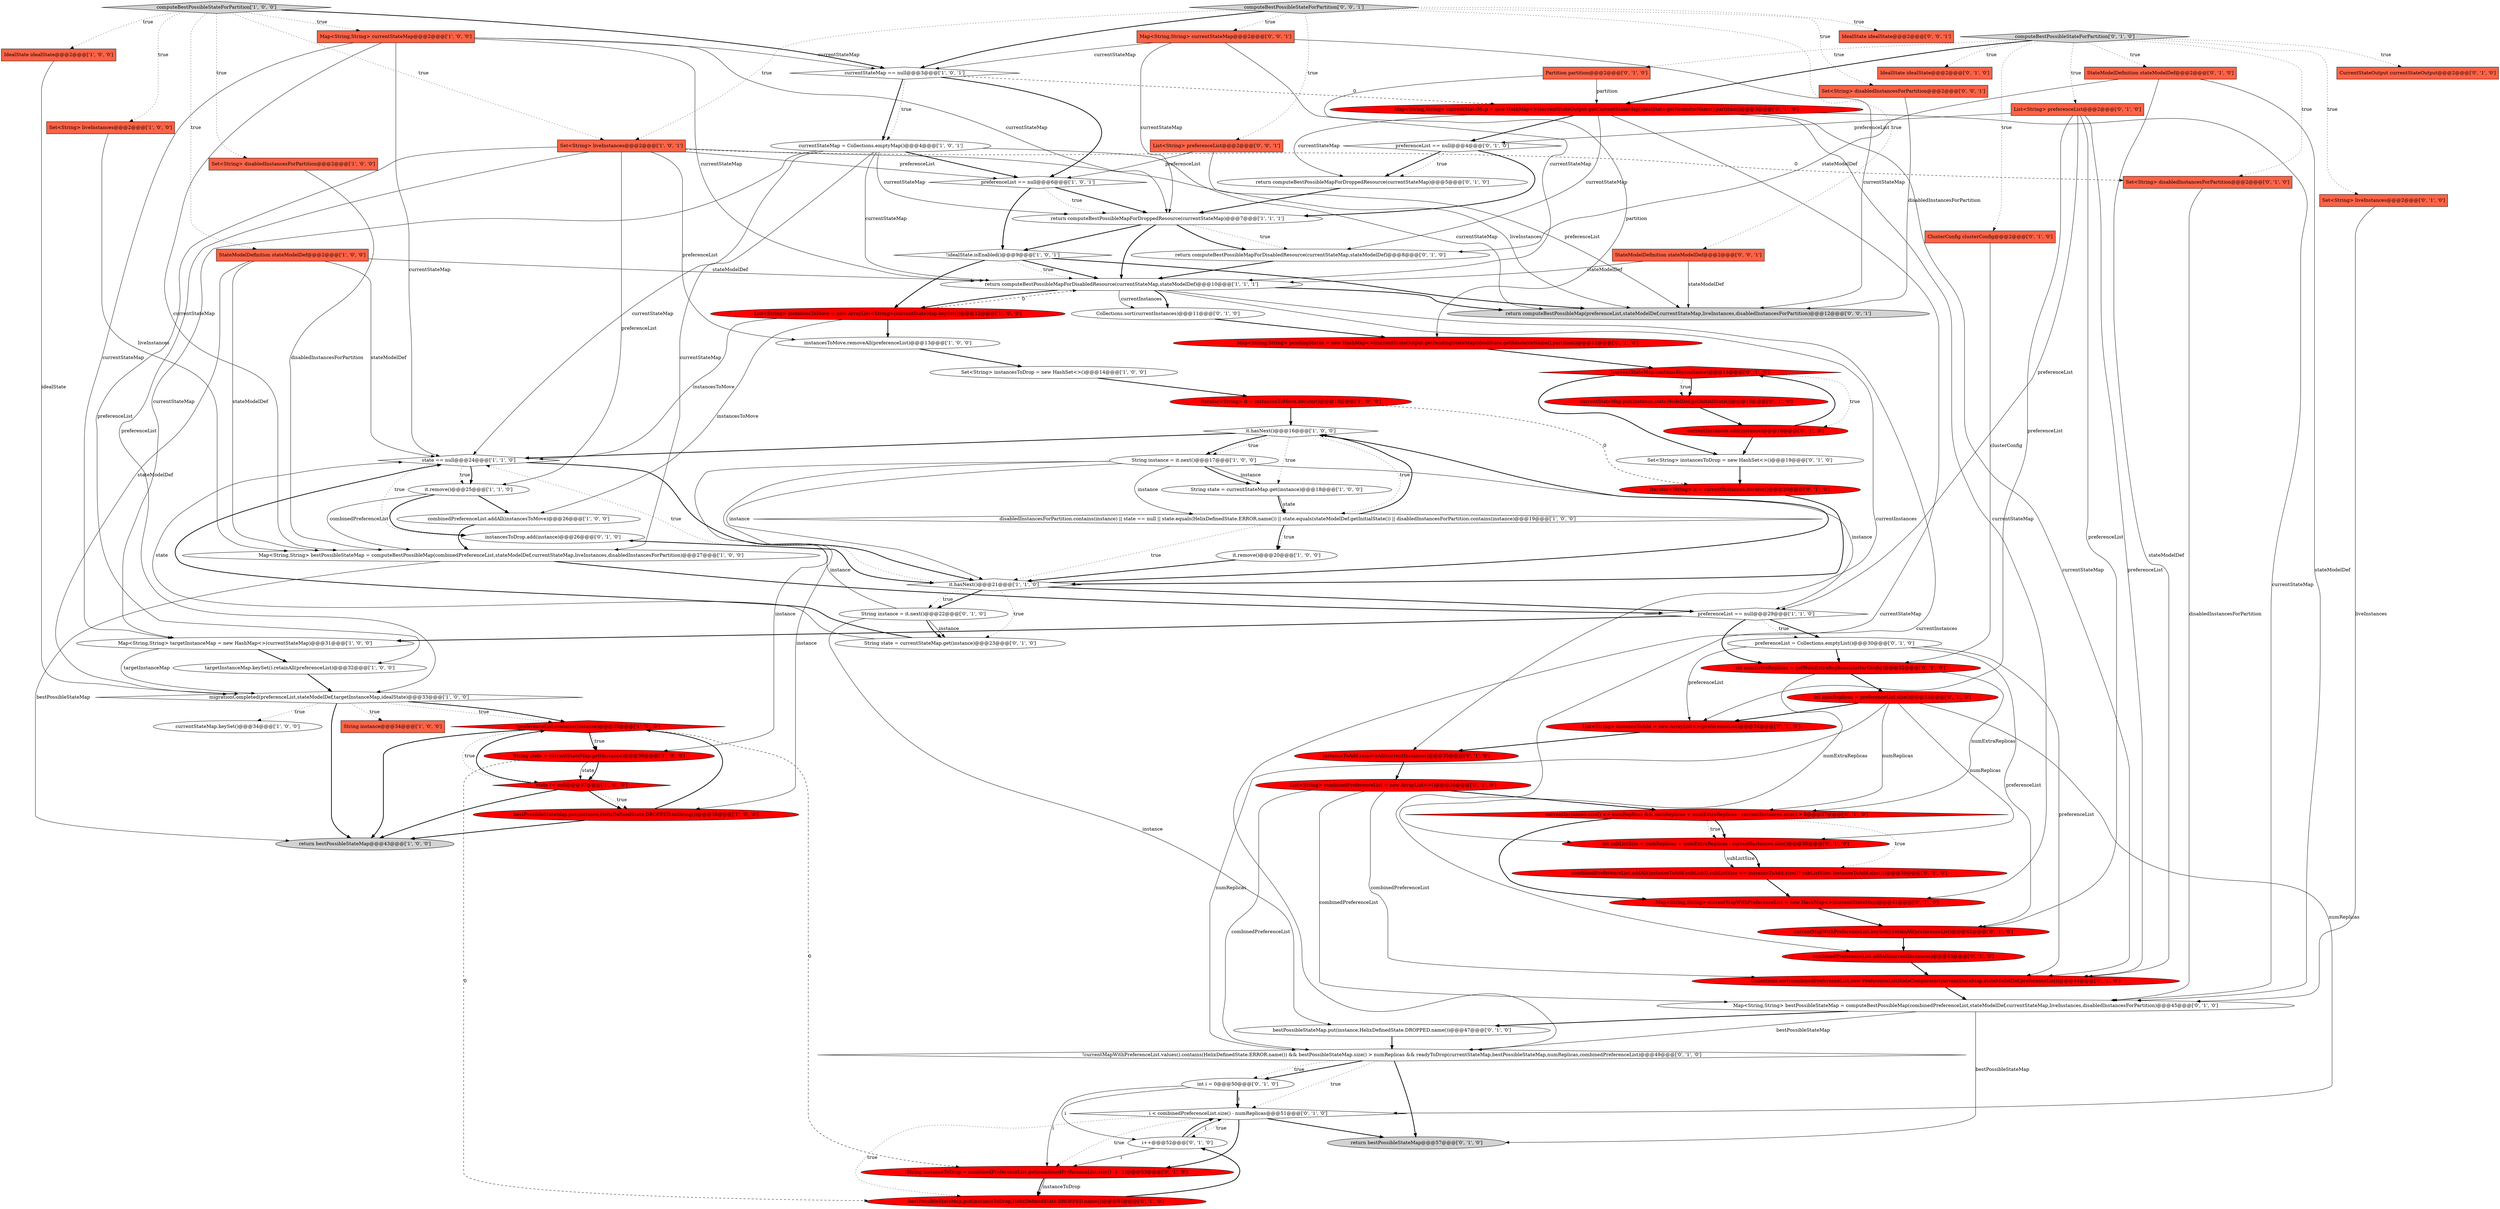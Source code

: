 digraph {
53 [style = filled, label = "StateModelDefinition stateModelDef@@@2@@@['0', '1', '0']", fillcolor = tomato, shape = box image = "AAA0AAABBB2BBB"];
58 [style = filled, label = "currentStateMap.put(instance,stateModelDef.getInitialState())@@@15@@@['0', '1', '0']", fillcolor = red, shape = ellipse image = "AAA1AAABBB2BBB"];
49 [style = filled, label = "computeBestPossibleStateForPartition['0', '1', '0']", fillcolor = lightgray, shape = diamond image = "AAA0AAABBB2BBB"];
42 [style = filled, label = "i++@@@52@@@['0', '1', '0']", fillcolor = white, shape = ellipse image = "AAA0AAABBB2BBB"];
31 [style = filled, label = "Map<String,String> currentStateMap@@@2@@@['1', '0', '0']", fillcolor = tomato, shape = box image = "AAA0AAABBB1BBB"];
67 [style = filled, label = "String instanceToDrop = combinedPreferenceList.get(combinedPreferenceList.size() - i - 1)@@@53@@@['0', '1', '0']", fillcolor = red, shape = ellipse image = "AAA1AAABBB2BBB"];
71 [style = filled, label = "List<String> preferenceList@@@2@@@['0', '1', '0']", fillcolor = tomato, shape = box image = "AAA0AAABBB2BBB"];
38 [style = filled, label = "Map<String,String> currentMapWithPreferenceList = new HashMap<>(currentStateMap)@@@41@@@['0', '1', '0']", fillcolor = red, shape = ellipse image = "AAA1AAABBB2BBB"];
5 [style = filled, label = "bestPossibleStateMap.put(instance,HelixDefinedState.DROPPED.toString())@@@38@@@['1', '0', '0']", fillcolor = red, shape = ellipse image = "AAA1AAABBB1BBB"];
18 [style = filled, label = "migrationCompleted(preferenceList,stateModelDef,targetInstanceMap,idealState)@@@33@@@['1', '0', '0']", fillcolor = white, shape = diamond image = "AAA0AAABBB1BBB"];
11 [style = filled, label = "instancesToMove.removeAll(preferenceList)@@@13@@@['1', '0', '0']", fillcolor = white, shape = ellipse image = "AAA0AAABBB1BBB"];
70 [style = filled, label = "Set<String> instancesToDrop = new HashSet<>()@@@19@@@['0', '1', '0']", fillcolor = white, shape = ellipse image = "AAA0AAABBB2BBB"];
21 [style = filled, label = "preferenceList == null@@@6@@@['1', '0', '1']", fillcolor = white, shape = diamond image = "AAA0AAABBB1BBB"];
2 [style = filled, label = "IdealState idealState@@@2@@@['1', '0', '0']", fillcolor = tomato, shape = box image = "AAA0AAABBB1BBB"];
45 [style = filled, label = "Map<String,String> bestPossibleStateMap = computeBestPossibleMap(combinedPreferenceList,stateModelDef,currentStateMap,liveInstances,disabledInstancesForPartition)@@@45@@@['0', '1', '0']", fillcolor = white, shape = ellipse image = "AAA0AAABBB2BBB"];
57 [style = filled, label = "Map<String,String> currentStateMap = new HashMap<>(currentStateOutput.getCurrentStateMap(idealState.getResourceName(),partition))@@@3@@@['0', '1', '0']", fillcolor = red, shape = ellipse image = "AAA1AAABBB2BBB"];
40 [style = filled, label = "List<String> combinedPreferenceList = new ArrayList<>()@@@36@@@['0', '1', '0']", fillcolor = red, shape = ellipse image = "AAA1AAABBB2BBB"];
55 [style = filled, label = "return computeBestPossibleMapForDisabledResource(currentStateMap,stateModelDef)@@@8@@@['0', '1', '0']", fillcolor = white, shape = ellipse image = "AAA0AAABBB2BBB"];
63 [style = filled, label = "int numExtraReplicas = getNumExtraReplicas(clusterConfig)@@@32@@@['0', '1', '0']", fillcolor = red, shape = ellipse image = "AAA1AAABBB2BBB"];
79 [style = filled, label = "Set<String> disabledInstancesForPartition@@@2@@@['0', '1', '0']", fillcolor = tomato, shape = box image = "AAA1AAABBB2BBB"];
4 [style = filled, label = "return computeBestPossibleMapForDisabledResource(currentStateMap,stateModelDef)@@@10@@@['1', '1', '1']", fillcolor = white, shape = ellipse image = "AAA0AAABBB1BBB"];
27 [style = filled, label = "StateModelDefinition stateModelDef@@@2@@@['1', '0', '0']", fillcolor = tomato, shape = box image = "AAA0AAABBB1BBB"];
39 [style = filled, label = "Map<String,String> pendingStates = new HashMap<>(currentStateOutput.getPendingStateMap(idealState.getResourceName(),partition))@@@12@@@['0', '1', '0']", fillcolor = red, shape = ellipse image = "AAA1AAABBB2BBB"];
26 [style = filled, label = "computeBestPossibleStateForPartition['1', '0', '0']", fillcolor = lightgray, shape = diamond image = "AAA0AAABBB1BBB"];
76 [style = filled, label = "i < combinedPreferenceList.size() - numReplicas@@@51@@@['0', '1', '0']", fillcolor = white, shape = diamond image = "AAA0AAABBB2BBB"];
48 [style = filled, label = "String instance = it.next()@@@22@@@['0', '1', '0']", fillcolor = white, shape = ellipse image = "AAA0AAABBB2BBB"];
37 [style = filled, label = "state == null@@@24@@@['1', '1', '0']", fillcolor = white, shape = diamond image = "AAA0AAABBB1BBB"];
78 [style = filled, label = "currentInstances.size() <= numReplicas && numReplicas + numExtraReplicas - currentInstances.size() > 0@@@37@@@['0', '1', '0']", fillcolor = red, shape = diamond image = "AAA1AAABBB2BBB"];
51 [style = filled, label = "List<String> instanceToAdd = new ArrayList<>(preferenceList)@@@34@@@['0', '1', '0']", fillcolor = red, shape = ellipse image = "AAA1AAABBB2BBB"];
72 [style = filled, label = "combinedPreferenceList.addAll(instanceToAdd.subList(0,subListSize <= instanceToAdd.size()? subListSize: instanceToAdd.size()))@@@39@@@['0', '1', '0']", fillcolor = red, shape = ellipse image = "AAA1AAABBB2BBB"];
89 [style = filled, label = "IdealState idealState@@@2@@@['0', '0', '1']", fillcolor = tomato, shape = box image = "AAA0AAABBB3BBB"];
88 [style = filled, label = "Map<String,String> currentStateMap@@@2@@@['0', '0', '1']", fillcolor = tomato, shape = box image = "AAA0AAABBB3BBB"];
9 [style = filled, label = "return computeBestPossibleMapForDroppedResource(currentStateMap)@@@7@@@['1', '1', '1']", fillcolor = white, shape = ellipse image = "AAA0AAABBB1BBB"];
34 [style = filled, label = "Set<String> liveInstances@@@2@@@['1', '0', '1']", fillcolor = tomato, shape = box image = "AAA0AAABBB1BBB"];
7 [style = filled, label = "String instance = it.next()@@@17@@@['1', '0', '0']", fillcolor = white, shape = ellipse image = "AAA0AAABBB1BBB"];
20 [style = filled, label = "Set<String> liveInstances@@@2@@@['1', '0', '0']", fillcolor = tomato, shape = box image = "AAA0AAABBB1BBB"];
54 [style = filled, label = "bestPossibleStateMap.put(instanceToDrop,HelixDefinedState.DROPPED.name())@@@54@@@['0', '1', '0']", fillcolor = red, shape = ellipse image = "AAA1AAABBB2BBB"];
36 [style = filled, label = "String state = currentStateMap.get(instance)@@@36@@@['1', '0', '0']", fillcolor = red, shape = ellipse image = "AAA1AAABBB1BBB"];
75 [style = filled, label = "preferenceList = Collections.emptyList()@@@30@@@['0', '1', '0']", fillcolor = white, shape = ellipse image = "AAA0AAABBB2BBB"];
85 [style = filled, label = "StateModelDefinition stateModelDef@@@2@@@['0', '0', '1']", fillcolor = tomato, shape = box image = "AAA0AAABBB3BBB"];
14 [style = filled, label = "List<String> instancesToMove = new ArrayList<String>(currentStateMap.keySet())@@@12@@@['1', '0', '0']", fillcolor = red, shape = ellipse image = "AAA1AAABBB1BBB"];
68 [style = filled, label = "int numReplicas = preferenceList.size()@@@33@@@['0', '1', '0']", fillcolor = red, shape = ellipse image = "AAA1AAABBB2BBB"];
33 [style = filled, label = "preferenceList == null@@@29@@@['1', '1', '0']", fillcolor = white, shape = diamond image = "AAA0AAABBB1BBB"];
28 [style = filled, label = "String instance@@@34@@@['1', '0', '0']", fillcolor = tomato, shape = box image = "AAA0AAABBB1BBB"];
73 [style = filled, label = "!currentMapWithPreferenceList.values().contains(HelixDefinedState.ERROR.name()) && bestPossibleStateMap.size() > numReplicas && readyToDrop(currentStateMap,bestPossibleStateMap,numReplicas,combinedPreferenceList)@@@49@@@['0', '1', '0']", fillcolor = white, shape = diamond image = "AAA0AAABBB2BBB"];
43 [style = filled, label = "Set<String> liveInstances@@@2@@@['0', '1', '0']", fillcolor = tomato, shape = box image = "AAA0AAABBB2BBB"];
29 [style = filled, label = "it.hasNext()@@@16@@@['1', '0', '0']", fillcolor = white, shape = diamond image = "AAA0AAABBB1BBB"];
80 [style = filled, label = "int subListSize = numReplicas + numExtraReplicas - currentInstances.size()@@@38@@@['0', '1', '0']", fillcolor = red, shape = ellipse image = "AAA1AAABBB2BBB"];
22 [style = filled, label = "Iterator<String> it = instancesToMove.iterator()@@@15@@@['1', '0', '0']", fillcolor = red, shape = ellipse image = "AAA1AAABBB1BBB"];
66 [style = filled, label = "String state = currentStateMap.get(instance)@@@23@@@['0', '1', '0']", fillcolor = white, shape = ellipse image = "AAA0AAABBB2BBB"];
86 [style = filled, label = "List<String> preferenceList@@@2@@@['0', '0', '1']", fillcolor = tomato, shape = box image = "AAA0AAABBB3BBB"];
35 [style = filled, label = "currentStateMap = Collections.emptyMap()@@@4@@@['1', '0', '1']", fillcolor = white, shape = ellipse image = "AAA0AAABBB1BBB"];
17 [style = filled, label = "!preferenceList.contains(instance)@@@35@@@['1', '0', '0']", fillcolor = red, shape = diamond image = "AAA1AAABBB1BBB"];
25 [style = filled, label = "targetInstanceMap.keySet().retainAll(preferenceList)@@@32@@@['1', '0', '0']", fillcolor = white, shape = ellipse image = "AAA0AAABBB1BBB"];
30 [style = filled, label = "Map<String,String> targetInstanceMap = new HashMap<>(currentStateMap)@@@31@@@['1', '0', '0']", fillcolor = white, shape = ellipse image = "AAA0AAABBB1BBB"];
12 [style = filled, label = "Set<String> disabledInstancesForPartition@@@2@@@['1', '0', '0']", fillcolor = tomato, shape = box image = "AAA0AAABBB1BBB"];
19 [style = filled, label = "return bestPossibleStateMap@@@43@@@['1', '0', '0']", fillcolor = lightgray, shape = ellipse image = "AAA0AAABBB1BBB"];
60 [style = filled, label = "Partition partition@@@2@@@['0', '1', '0']", fillcolor = tomato, shape = box image = "AAA0AAABBB2BBB"];
47 [style = filled, label = "Collections.sort(combinedPreferenceList,new PreferenceListNodeComparator(currentStateMap,stateModelDef,preferenceList))@@@44@@@['0', '1', '0']", fillcolor = red, shape = ellipse image = "AAA1AAABBB2BBB"];
64 [style = filled, label = "int i = 0@@@50@@@['0', '1', '0']", fillcolor = white, shape = ellipse image = "AAA0AAABBB2BBB"];
13 [style = filled, label = "it.remove()@@@25@@@['1', '1', '0']", fillcolor = white, shape = ellipse image = "AAA0AAABBB1BBB"];
82 [style = filled, label = "return bestPossibleStateMap@@@57@@@['0', '1', '0']", fillcolor = lightgray, shape = ellipse image = "AAA0AAABBB2BBB"];
8 [style = filled, label = "Map<String,String> bestPossibleStateMap = computeBestPossibleMap(combinedPreferenceList,stateModelDef,currentStateMap,liveInstances,disabledInstancesForPartition)@@@27@@@['1', '0', '0']", fillcolor = white, shape = ellipse image = "AAA0AAABBB1BBB"];
77 [style = filled, label = "combinedPreferenceList.addAll(currentInstances)@@@43@@@['0', '1', '0']", fillcolor = red, shape = ellipse image = "AAA1AAABBB2BBB"];
84 [style = filled, label = "Set<String> disabledInstancesForPartition@@@2@@@['0', '0', '1']", fillcolor = tomato, shape = box image = "AAA0AAABBB3BBB"];
50 [style = filled, label = "CurrentStateOutput currentStateOutput@@@2@@@['0', '1', '0']", fillcolor = tomato, shape = box image = "AAA0AAABBB2BBB"];
65 [style = filled, label = "instanceToAdd.removeAll(currentInstances)@@@35@@@['0', '1', '0']", fillcolor = red, shape = ellipse image = "AAA1AAABBB2BBB"];
6 [style = filled, label = "!idealState.isEnabled()@@@9@@@['1', '0', '1']", fillcolor = white, shape = diamond image = "AAA0AAABBB1BBB"];
62 [style = filled, label = "Collections.sort(currentInstances)@@@11@@@['0', '1', '0']", fillcolor = white, shape = ellipse image = "AAA0AAABBB2BBB"];
87 [style = filled, label = "computeBestPossibleStateForPartition['0', '0', '1']", fillcolor = lightgray, shape = diamond image = "AAA0AAABBB3BBB"];
1 [style = filled, label = "it.remove()@@@20@@@['1', '0', '0']", fillcolor = white, shape = ellipse image = "AAA0AAABBB1BBB"];
41 [style = filled, label = "IdealState idealState@@@2@@@['0', '1', '0']", fillcolor = tomato, shape = box image = "AAA0AAABBB2BBB"];
61 [style = filled, label = "preferenceList == null@@@4@@@['0', '1', '0']", fillcolor = white, shape = diamond image = "AAA0AAABBB2BBB"];
74 [style = filled, label = "Iterator<String> it = currentInstances.iterator()@@@20@@@['0', '1', '0']", fillcolor = red, shape = ellipse image = "AAA1AAABBB2BBB"];
52 [style = filled, label = "instancesToDrop.add(instance)@@@26@@@['0', '1', '0']", fillcolor = white, shape = ellipse image = "AAA0AAABBB2BBB"];
81 [style = filled, label = "currentInstances.add(instance)@@@16@@@['0', '1', '0']", fillcolor = red, shape = ellipse image = "AAA1AAABBB2BBB"];
3 [style = filled, label = "String state = currentStateMap.get(instance)@@@18@@@['1', '0', '0']", fillcolor = white, shape = ellipse image = "AAA0AAABBB1BBB"];
15 [style = filled, label = "state != null@@@37@@@['1', '0', '0']", fillcolor = red, shape = diamond image = "AAA1AAABBB1BBB"];
16 [style = filled, label = "Set<String> instancesToDrop = new HashSet<>()@@@14@@@['1', '0', '0']", fillcolor = white, shape = ellipse image = "AAA0AAABBB1BBB"];
23 [style = filled, label = "it.hasNext()@@@21@@@['1', '1', '0']", fillcolor = white, shape = diamond image = "AAA0AAABBB1BBB"];
56 [style = filled, label = "!currentStateMap.containsKey(instance)@@@14@@@['0', '1', '0']", fillcolor = red, shape = diamond image = "AAA1AAABBB2BBB"];
69 [style = filled, label = "currentMapWithPreferenceList.keySet().retainAll(preferenceList)@@@42@@@['0', '1', '0']", fillcolor = red, shape = ellipse image = "AAA1AAABBB2BBB"];
24 [style = filled, label = "currentStateMap == null@@@3@@@['1', '0', '1']", fillcolor = white, shape = diamond image = "AAA0AAABBB1BBB"];
10 [style = filled, label = "disabledInstancesForPartition.contains(instance) || state == null || state.equals(HelixDefinedState.ERROR.name()) || state.equals(stateModelDef.getInitialState()) || disabledInstancesForPartition.contains(instance)@@@19@@@['1', '0', '0']", fillcolor = white, shape = diamond image = "AAA0AAABBB1BBB"];
0 [style = filled, label = "combinedPreferenceList.addAll(instancesToMove)@@@26@@@['1', '0', '0']", fillcolor = white, shape = ellipse image = "AAA0AAABBB1BBB"];
32 [style = filled, label = "currentStateMap.keySet()@@@34@@@['1', '0', '0']", fillcolor = white, shape = ellipse image = "AAA0AAABBB1BBB"];
83 [style = filled, label = "return computeBestPossibleMap(preferenceList,stateModelDef,currentStateMap,liveInstances,disabledInstancesForPartition)@@@12@@@['0', '0', '1']", fillcolor = lightgray, shape = ellipse image = "AAA0AAABBB3BBB"];
59 [style = filled, label = "return computeBestPossibleMapForDroppedResource(currentStateMap)@@@5@@@['0', '1', '0']", fillcolor = white, shape = ellipse image = "AAA0AAABBB2BBB"];
44 [style = filled, label = "ClusterConfig clusterConfig@@@2@@@['0', '1', '0']", fillcolor = tomato, shape = box image = "AAA0AAABBB2BBB"];
46 [style = filled, label = "bestPossibleStateMap.put(instance,HelixDefinedState.DROPPED.name())@@@47@@@['0', '1', '0']", fillcolor = white, shape = ellipse image = "AAA0AAABBB2BBB"];
35->4 [style = solid, label="currentStateMap"];
31->37 [style = solid, label="currentStateMap"];
53->45 [style = solid, label="stateModelDef"];
87->86 [style = dotted, label="true"];
73->82 [style = bold, label=""];
24->35 [style = dotted, label="true"];
59->9 [style = bold, label=""];
26->12 [style = dotted, label="true"];
4->62 [style = bold, label=""];
34->21 [style = solid, label="preferenceList"];
35->30 [style = solid, label="currentStateMap"];
71->69 [style = solid, label="preferenceList"];
34->13 [style = solid, label="preferenceList"];
75->69 [style = solid, label="preferenceList"];
61->59 [style = bold, label=""];
71->51 [style = solid, label="preferenceList"];
49->60 [style = dotted, label="true"];
40->47 [style = solid, label="combinedPreferenceList"];
33->63 [style = bold, label=""];
1->23 [style = bold, label=""];
9->6 [style = bold, label=""];
77->47 [style = bold, label=""];
80->72 [style = solid, label="subListSize"];
23->29 [style = bold, label=""];
35->37 [style = solid, label="currentStateMap"];
71->33 [style = solid, label="preferenceList"];
17->36 [style = bold, label=""];
27->4 [style = solid, label="stateModelDef"];
78->80 [style = dotted, label="true"];
76->54 [style = dotted, label="true"];
15->17 [style = bold, label=""];
17->15 [style = dotted, label="true"];
23->33 [style = bold, label=""];
24->21 [style = bold, label=""];
35->8 [style = solid, label="currentStateMap"];
74->23 [style = bold, label=""];
45->82 [style = solid, label="bestPossibleStateMap"];
78->80 [style = bold, label=""];
0->8 [style = bold, label=""];
56->58 [style = dotted, label="true"];
75->51 [style = solid, label="preferenceList"];
10->1 [style = dotted, label="true"];
70->74 [style = bold, label=""];
56->70 [style = bold, label=""];
7->5 [style = solid, label="instance"];
14->11 [style = bold, label=""];
6->83 [style = bold, label=""];
76->67 [style = dotted, label="true"];
48->66 [style = solid, label="instance"];
11->16 [style = bold, label=""];
2->18 [style = solid, label="idealState"];
34->83 [style = solid, label="liveInstances"];
42->76 [style = bold, label=""];
30->18 [style = solid, label="targetInstanceMap"];
52->23 [style = bold, label=""];
31->24 [style = solid, label="currentStateMap"];
57->61 [style = bold, label=""];
14->0 [style = solid, label="instancesToMove"];
34->18 [style = solid, label="preferenceList"];
26->2 [style = dotted, label="true"];
78->38 [style = bold, label=""];
36->15 [style = solid, label="state"];
72->38 [style = bold, label=""];
87->89 [style = dotted, label="true"];
57->38 [style = solid, label="currentStateMap"];
49->53 [style = dotted, label="true"];
31->4 [style = solid, label="currentStateMap"];
18->19 [style = bold, label=""];
64->76 [style = bold, label=""];
86->21 [style = solid, label="preferenceList"];
26->20 [style = dotted, label="true"];
60->57 [style = solid, label="partition"];
7->36 [style = solid, label="instance"];
69->77 [style = bold, label=""];
87->34 [style = dotted, label="true"];
87->88 [style = dotted, label="true"];
26->24 [style = bold, label=""];
5->17 [style = bold, label=""];
35->21 [style = bold, label=""];
56->81 [style = dotted, label="true"];
62->39 [style = bold, label=""];
23->48 [style = bold, label=""];
45->73 [style = solid, label="bestPossibleStateMap"];
56->58 [style = bold, label=""];
3->10 [style = bold, label=""];
6->4 [style = bold, label=""];
7->3 [style = solid, label="instance"];
81->56 [style = bold, label=""];
21->9 [style = bold, label=""];
27->37 [style = solid, label="stateModelDef"];
63->78 [style = solid, label="numExtraReplicas"];
21->9 [style = dotted, label="true"];
10->23 [style = dotted, label="true"];
57->59 [style = solid, label="currentStateMap"];
63->80 [style = solid, label="numExtraReplicas"];
68->76 [style = solid, label="numReplicas"];
49->41 [style = dotted, label="true"];
49->44 [style = dotted, label="true"];
57->55 [style = solid, label="currentStateMap"];
38->69 [style = bold, label=""];
33->30 [style = bold, label=""];
4->65 [style = solid, label="currentInstances"];
9->55 [style = dotted, label="true"];
37->52 [style = dotted, label="true"];
73->64 [style = bold, label=""];
18->17 [style = dotted, label="true"];
45->46 [style = bold, label=""];
71->47 [style = solid, label="preferenceList"];
76->82 [style = bold, label=""];
23->66 [style = dotted, label="true"];
37->13 [style = bold, label=""];
10->1 [style = bold, label=""];
24->57 [style = dashed, label="0"];
3->10 [style = solid, label="state"];
88->24 [style = solid, label="currentStateMap"];
13->0 [style = bold, label=""];
4->77 [style = solid, label="currentInstances"];
15->5 [style = dotted, label="true"];
29->10 [style = dotted, label="true"];
8->33 [style = bold, label=""];
65->40 [style = bold, label=""];
34->11 [style = solid, label="preferenceList"];
60->39 [style = solid, label="partition"];
68->73 [style = solid, label="numReplicas"];
4->14 [style = bold, label=""];
36->54 [style = dashed, label="0"];
85->4 [style = solid, label="stateModelDef"];
67->54 [style = bold, label=""];
57->73 [style = solid, label="currentStateMap"];
7->33 [style = solid, label="instance"];
80->72 [style = bold, label=""];
88->83 [style = solid, label="currentStateMap"];
88->9 [style = solid, label="currentStateMap"];
26->27 [style = dotted, label="true"];
29->7 [style = dotted, label="true"];
31->30 [style = solid, label="currentStateMap"];
53->55 [style = solid, label="stateModelDef"];
22->29 [style = bold, label=""];
49->50 [style = dotted, label="true"];
25->18 [style = bold, label=""];
61->59 [style = dotted, label="true"];
53->47 [style = solid, label="stateModelDef"];
40->45 [style = solid, label="combinedPreferenceList"];
29->37 [style = bold, label=""];
14->37 [style = solid, label="instancesToMove"];
42->67 [style = solid, label="i"];
15->19 [style = bold, label=""];
79->45 [style = solid, label="disabledInstancesForPartition"];
86->83 [style = solid, label="preferenceList"];
20->8 [style = solid, label="liveInstances"];
68->51 [style = bold, label=""];
14->4 [style = dashed, label="0"];
54->42 [style = bold, label=""];
5->19 [style = bold, label=""];
26->31 [style = dotted, label="true"];
87->85 [style = dotted, label="true"];
13->8 [style = solid, label="combinedPreferenceList"];
68->78 [style = solid, label="numReplicas"];
66->37 [style = solid, label="state"];
76->67 [style = bold, label=""];
7->10 [style = solid, label="instance"];
40->78 [style = bold, label=""];
27->18 [style = solid, label="stateModelDef"];
64->67 [style = solid, label="i"];
40->73 [style = solid, label="combinedPreferenceList"];
51->65 [style = bold, label=""];
87->84 [style = dotted, label="true"];
87->24 [style = bold, label=""];
47->45 [style = bold, label=""];
17->36 [style = dotted, label="true"];
13->52 [style = bold, label=""];
75->47 [style = solid, label="preferenceList"];
29->3 [style = dotted, label="true"];
49->43 [style = dotted, label="true"];
46->73 [style = bold, label=""];
48->66 [style = bold, label=""];
31->9 [style = solid, label="currentStateMap"];
64->76 [style = solid, label="i"];
21->6 [style = bold, label=""];
24->35 [style = bold, label=""];
26->34 [style = dotted, label="true"];
23->48 [style = dotted, label="true"];
35->83 [style = solid, label="currentStateMap"];
9->4 [style = bold, label=""];
64->42 [style = solid, label="i"];
36->15 [style = bold, label=""];
22->74 [style = dashed, label="0"];
73->64 [style = dotted, label="true"];
18->17 [style = bold, label=""];
30->25 [style = bold, label=""];
61->9 [style = bold, label=""];
16->22 [style = bold, label=""];
31->8 [style = solid, label="currentStateMap"];
37->23 [style = bold, label=""];
18->32 [style = dotted, label="true"];
58->81 [style = bold, label=""];
17->19 [style = bold, label=""];
78->72 [style = dotted, label="true"];
7->3 [style = bold, label=""];
15->5 [style = bold, label=""];
17->67 [style = dashed, label="0"];
75->63 [style = bold, label=""];
9->55 [style = bold, label=""];
4->83 [style = bold, label=""];
6->14 [style = bold, label=""];
23->37 [style = dotted, label="true"];
48->46 [style = solid, label="instance"];
33->75 [style = bold, label=""];
67->54 [style = solid, label="instanceToDrop"];
4->62 [style = solid, label="currentInstances"];
44->63 [style = solid, label="clusterConfig"];
76->42 [style = dotted, label="true"];
6->4 [style = dotted, label="true"];
10->29 [style = bold, label=""];
55->4 [style = bold, label=""];
63->68 [style = bold, label=""];
68->80 [style = solid, label="numReplicas"];
18->28 [style = dotted, label="true"];
49->71 [style = dotted, label="true"];
81->70 [style = bold, label=""];
57->47 [style = solid, label="currentStateMap"];
39->56 [style = bold, label=""];
66->37 [style = bold, label=""];
71->61 [style = solid, label="preferenceList"];
7->23 [style = solid, label="instance"];
73->76 [style = dotted, label="true"];
57->45 [style = solid, label="currentStateMap"];
12->8 [style = solid, label="disabledInstancesForPartition"];
34->79 [style = dashed, label="0"];
34->25 [style = solid, label="preferenceList"];
48->52 [style = solid, label="instance"];
88->4 [style = solid, label="currentStateMap"];
42->76 [style = solid, label="i"];
35->9 [style = solid, label="currentStateMap"];
85->83 [style = solid, label="stateModelDef"];
29->7 [style = bold, label=""];
49->57 [style = bold, label=""];
8->19 [style = solid, label="bestPossibleStateMap"];
43->45 [style = solid, label="liveInstances"];
27->8 [style = solid, label="stateModelDef"];
49->79 [style = dotted, label="true"];
37->13 [style = dotted, label="true"];
33->75 [style = dotted, label="true"];
84->83 [style = solid, label="disabledInstancesForPartition"];
}
